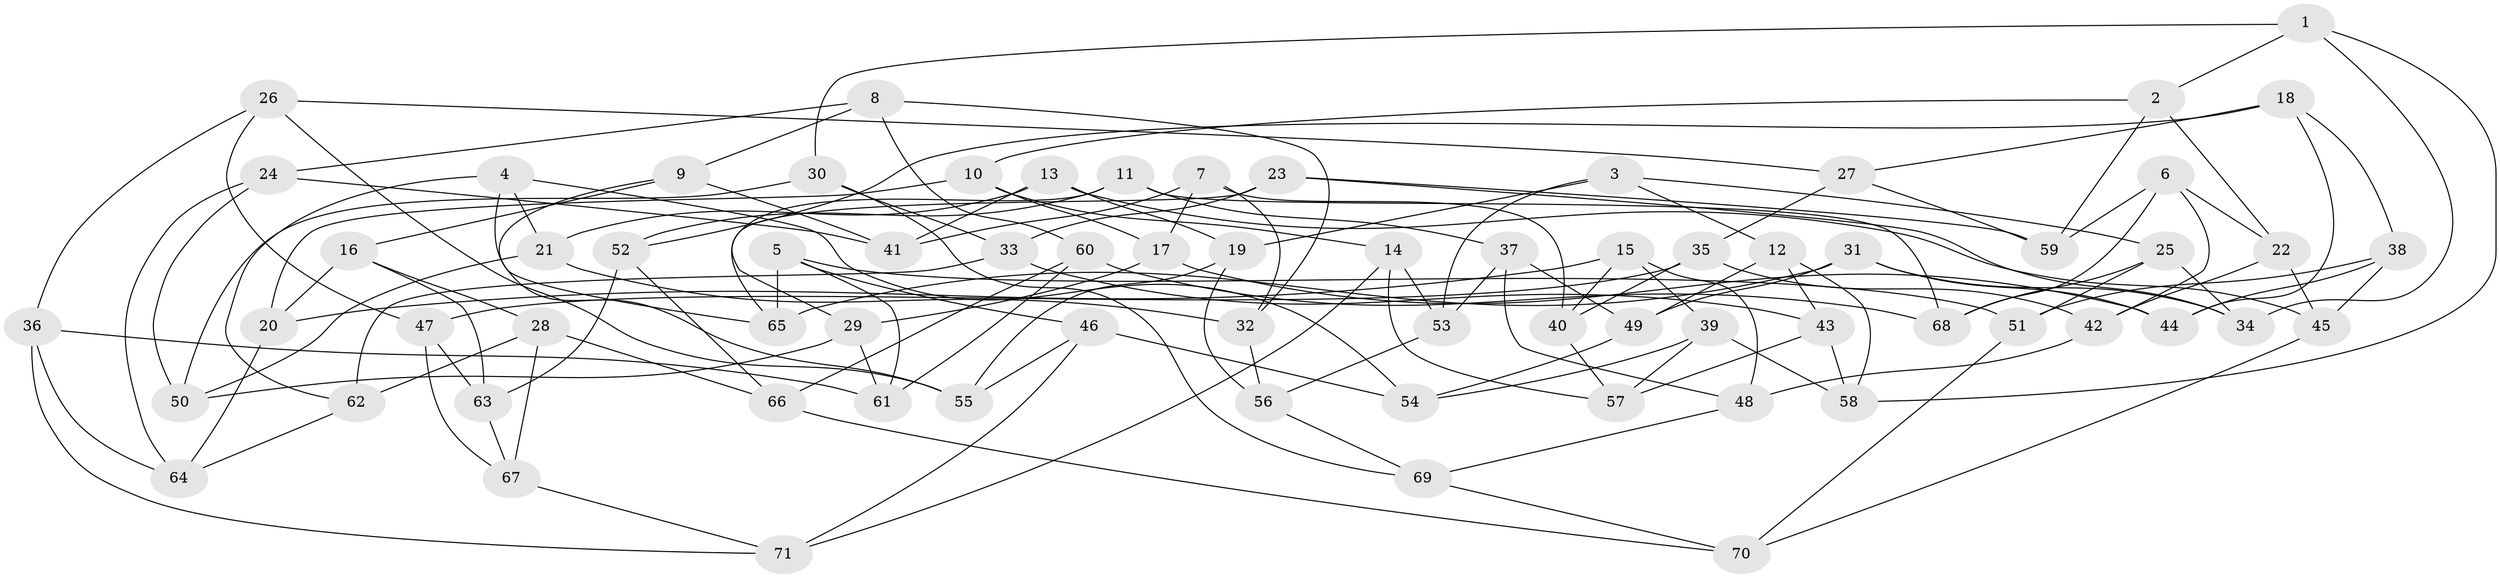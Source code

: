 // Generated by graph-tools (version 1.1) at 2025/38/03/09/25 02:38:01]
// undirected, 71 vertices, 142 edges
graph export_dot {
graph [start="1"]
  node [color=gray90,style=filled];
  1;
  2;
  3;
  4;
  5;
  6;
  7;
  8;
  9;
  10;
  11;
  12;
  13;
  14;
  15;
  16;
  17;
  18;
  19;
  20;
  21;
  22;
  23;
  24;
  25;
  26;
  27;
  28;
  29;
  30;
  31;
  32;
  33;
  34;
  35;
  36;
  37;
  38;
  39;
  40;
  41;
  42;
  43;
  44;
  45;
  46;
  47;
  48;
  49;
  50;
  51;
  52;
  53;
  54;
  55;
  56;
  57;
  58;
  59;
  60;
  61;
  62;
  63;
  64;
  65;
  66;
  67;
  68;
  69;
  70;
  71;
  1 -- 2;
  1 -- 30;
  1 -- 34;
  1 -- 58;
  2 -- 59;
  2 -- 22;
  2 -- 10;
  3 -- 19;
  3 -- 12;
  3 -- 25;
  3 -- 53;
  4 -- 21;
  4 -- 65;
  4 -- 62;
  4 -- 54;
  5 -- 61;
  5 -- 46;
  5 -- 65;
  5 -- 51;
  6 -- 68;
  6 -- 42;
  6 -- 22;
  6 -- 59;
  7 -- 17;
  7 -- 40;
  7 -- 32;
  7 -- 41;
  8 -- 32;
  8 -- 9;
  8 -- 24;
  8 -- 60;
  9 -- 55;
  9 -- 16;
  9 -- 41;
  10 -- 14;
  10 -- 20;
  10 -- 17;
  11 -- 68;
  11 -- 37;
  11 -- 29;
  11 -- 52;
  12 -- 43;
  12 -- 58;
  12 -- 49;
  13 -- 21;
  13 -- 41;
  13 -- 19;
  13 -- 45;
  14 -- 53;
  14 -- 57;
  14 -- 71;
  15 -- 39;
  15 -- 20;
  15 -- 40;
  15 -- 48;
  16 -- 28;
  16 -- 20;
  16 -- 63;
  17 -- 44;
  17 -- 29;
  18 -- 44;
  18 -- 27;
  18 -- 52;
  18 -- 38;
  19 -- 55;
  19 -- 56;
  20 -- 64;
  21 -- 32;
  21 -- 50;
  22 -- 42;
  22 -- 45;
  23 -- 33;
  23 -- 34;
  23 -- 65;
  23 -- 59;
  24 -- 41;
  24 -- 64;
  24 -- 50;
  25 -- 51;
  25 -- 68;
  25 -- 34;
  26 -- 36;
  26 -- 27;
  26 -- 47;
  26 -- 55;
  27 -- 35;
  27 -- 59;
  28 -- 62;
  28 -- 67;
  28 -- 66;
  29 -- 61;
  29 -- 50;
  30 -- 50;
  30 -- 33;
  30 -- 69;
  31 -- 49;
  31 -- 65;
  31 -- 34;
  31 -- 44;
  32 -- 56;
  33 -- 62;
  33 -- 43;
  35 -- 40;
  35 -- 47;
  35 -- 42;
  36 -- 64;
  36 -- 71;
  36 -- 61;
  37 -- 53;
  37 -- 49;
  37 -- 48;
  38 -- 44;
  38 -- 45;
  38 -- 51;
  39 -- 57;
  39 -- 54;
  39 -- 58;
  40 -- 57;
  42 -- 48;
  43 -- 57;
  43 -- 58;
  45 -- 70;
  46 -- 54;
  46 -- 55;
  46 -- 71;
  47 -- 67;
  47 -- 63;
  48 -- 69;
  49 -- 54;
  51 -- 70;
  52 -- 66;
  52 -- 63;
  53 -- 56;
  56 -- 69;
  60 -- 68;
  60 -- 61;
  60 -- 66;
  62 -- 64;
  63 -- 67;
  66 -- 70;
  67 -- 71;
  69 -- 70;
}
